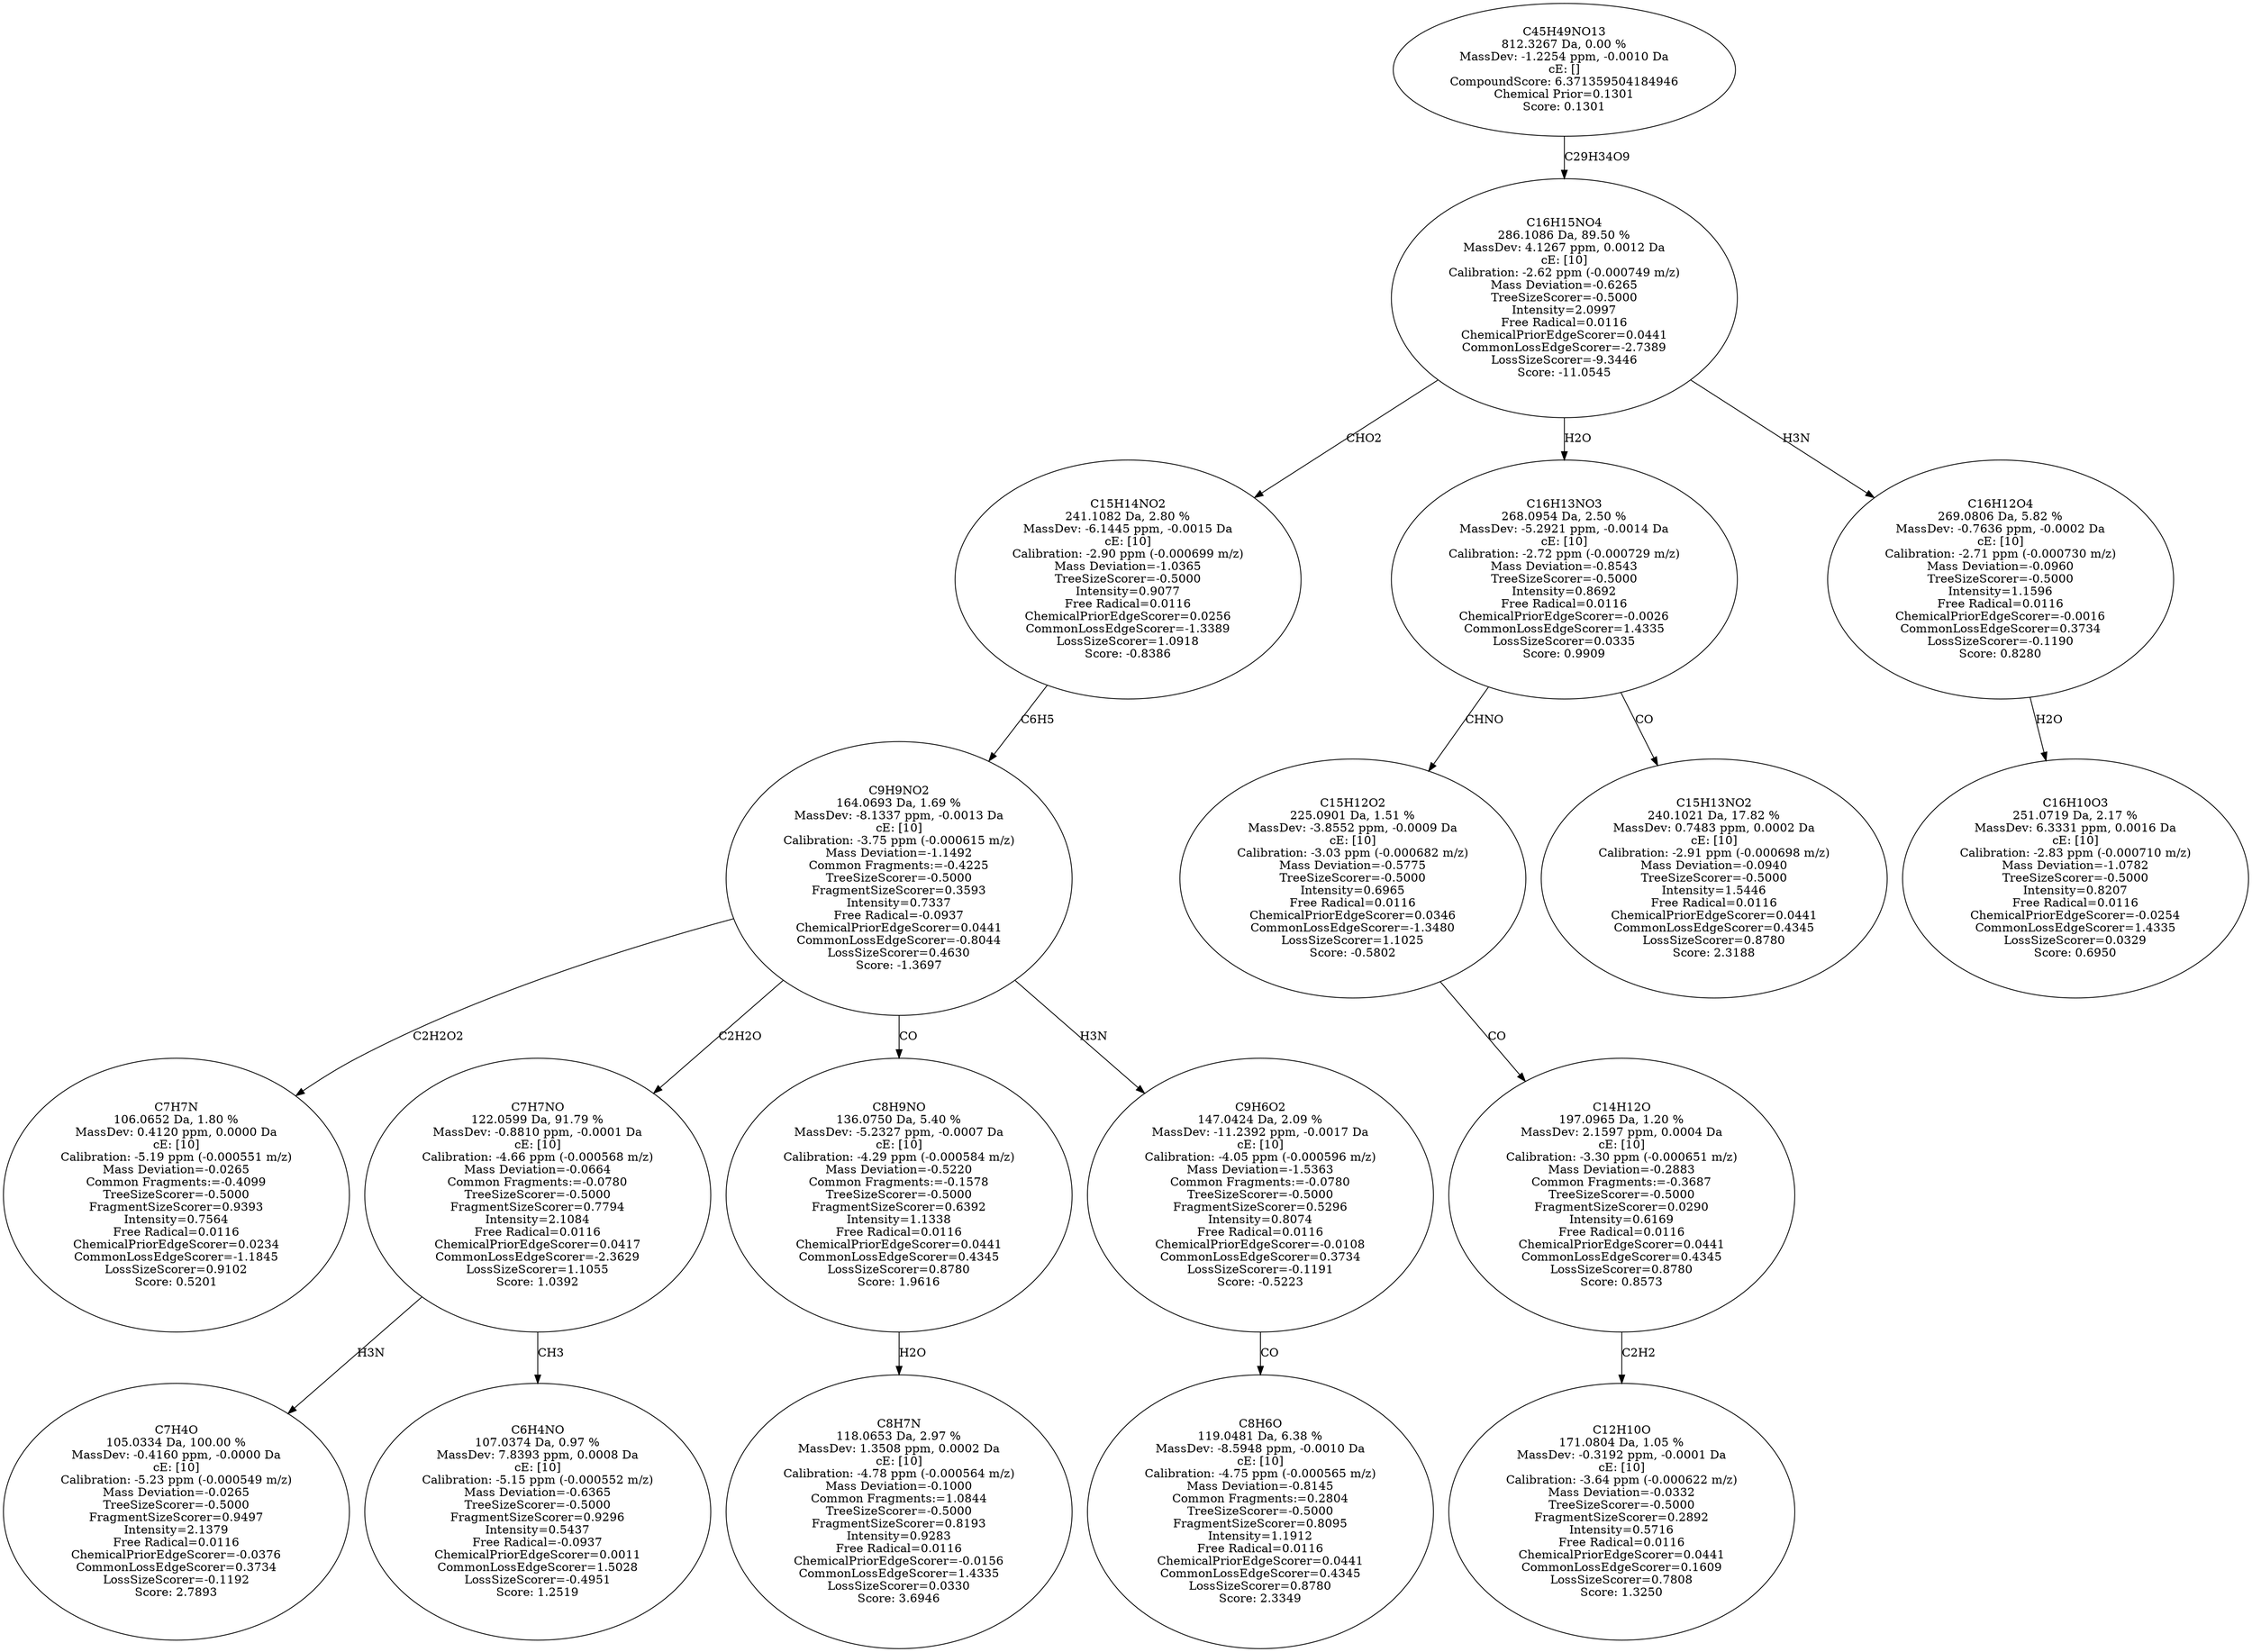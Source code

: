 strict digraph {
v1 [label="C7H7N\n106.0652 Da, 1.80 %\nMassDev: 0.4120 ppm, 0.0000 Da\ncE: [10]\nCalibration: -5.19 ppm (-0.000551 m/z)\nMass Deviation=-0.0265\nCommon Fragments:=-0.4099\nTreeSizeScorer=-0.5000\nFragmentSizeScorer=0.9393\nIntensity=0.7564\nFree Radical=0.0116\nChemicalPriorEdgeScorer=0.0234\nCommonLossEdgeScorer=-1.1845\nLossSizeScorer=0.9102\nScore: 0.5201"];
v2 [label="C7H4O\n105.0334 Da, 100.00 %\nMassDev: -0.4160 ppm, -0.0000 Da\ncE: [10]\nCalibration: -5.23 ppm (-0.000549 m/z)\nMass Deviation=-0.0265\nTreeSizeScorer=-0.5000\nFragmentSizeScorer=0.9497\nIntensity=2.1379\nFree Radical=0.0116\nChemicalPriorEdgeScorer=-0.0376\nCommonLossEdgeScorer=0.3734\nLossSizeScorer=-0.1192\nScore: 2.7893"];
v3 [label="C6H4NO\n107.0374 Da, 0.97 %\nMassDev: 7.8393 ppm, 0.0008 Da\ncE: [10]\nCalibration: -5.15 ppm (-0.000552 m/z)\nMass Deviation=-0.6365\nTreeSizeScorer=-0.5000\nFragmentSizeScorer=0.9296\nIntensity=0.5437\nFree Radical=-0.0937\nChemicalPriorEdgeScorer=0.0011\nCommonLossEdgeScorer=1.5028\nLossSizeScorer=-0.4951\nScore: 1.2519"];
v4 [label="C7H7NO\n122.0599 Da, 91.79 %\nMassDev: -0.8810 ppm, -0.0001 Da\ncE: [10]\nCalibration: -4.66 ppm (-0.000568 m/z)\nMass Deviation=-0.0664\nCommon Fragments:=-0.0780\nTreeSizeScorer=-0.5000\nFragmentSizeScorer=0.7794\nIntensity=2.1084\nFree Radical=0.0116\nChemicalPriorEdgeScorer=0.0417\nCommonLossEdgeScorer=-2.3629\nLossSizeScorer=1.1055\nScore: 1.0392"];
v5 [label="C8H7N\n118.0653 Da, 2.97 %\nMassDev: 1.3508 ppm, 0.0002 Da\ncE: [10]\nCalibration: -4.78 ppm (-0.000564 m/z)\nMass Deviation=-0.1000\nCommon Fragments:=1.0844\nTreeSizeScorer=-0.5000\nFragmentSizeScorer=0.8193\nIntensity=0.9283\nFree Radical=0.0116\nChemicalPriorEdgeScorer=-0.0156\nCommonLossEdgeScorer=1.4335\nLossSizeScorer=0.0330\nScore: 3.6946"];
v6 [label="C8H9NO\n136.0750 Da, 5.40 %\nMassDev: -5.2327 ppm, -0.0007 Da\ncE: [10]\nCalibration: -4.29 ppm (-0.000584 m/z)\nMass Deviation=-0.5220\nCommon Fragments:=-0.1578\nTreeSizeScorer=-0.5000\nFragmentSizeScorer=0.6392\nIntensity=1.1338\nFree Radical=0.0116\nChemicalPriorEdgeScorer=0.0441\nCommonLossEdgeScorer=0.4345\nLossSizeScorer=0.8780\nScore: 1.9616"];
v7 [label="C8H6O\n119.0481 Da, 6.38 %\nMassDev: -8.5948 ppm, -0.0010 Da\ncE: [10]\nCalibration: -4.75 ppm (-0.000565 m/z)\nMass Deviation=-0.8145\nCommon Fragments:=0.2804\nTreeSizeScorer=-0.5000\nFragmentSizeScorer=0.8095\nIntensity=1.1912\nFree Radical=0.0116\nChemicalPriorEdgeScorer=0.0441\nCommonLossEdgeScorer=0.4345\nLossSizeScorer=0.8780\nScore: 2.3349"];
v8 [label="C9H6O2\n147.0424 Da, 2.09 %\nMassDev: -11.2392 ppm, -0.0017 Da\ncE: [10]\nCalibration: -4.05 ppm (-0.000596 m/z)\nMass Deviation=-1.5363\nCommon Fragments:=-0.0780\nTreeSizeScorer=-0.5000\nFragmentSizeScorer=0.5296\nIntensity=0.8074\nFree Radical=0.0116\nChemicalPriorEdgeScorer=-0.0108\nCommonLossEdgeScorer=0.3734\nLossSizeScorer=-0.1191\nScore: -0.5223"];
v9 [label="C9H9NO2\n164.0693 Da, 1.69 %\nMassDev: -8.1337 ppm, -0.0013 Da\ncE: [10]\nCalibration: -3.75 ppm (-0.000615 m/z)\nMass Deviation=-1.1492\nCommon Fragments:=-0.4225\nTreeSizeScorer=-0.5000\nFragmentSizeScorer=0.3593\nIntensity=0.7337\nFree Radical=-0.0937\nChemicalPriorEdgeScorer=0.0441\nCommonLossEdgeScorer=-0.8044\nLossSizeScorer=0.4630\nScore: -1.3697"];
v10 [label="C15H14NO2\n241.1082 Da, 2.80 %\nMassDev: -6.1445 ppm, -0.0015 Da\ncE: [10]\nCalibration: -2.90 ppm (-0.000699 m/z)\nMass Deviation=-1.0365\nTreeSizeScorer=-0.5000\nIntensity=0.9077\nFree Radical=0.0116\nChemicalPriorEdgeScorer=0.0256\nCommonLossEdgeScorer=-1.3389\nLossSizeScorer=1.0918\nScore: -0.8386"];
v11 [label="C12H10O\n171.0804 Da, 1.05 %\nMassDev: -0.3192 ppm, -0.0001 Da\ncE: [10]\nCalibration: -3.64 ppm (-0.000622 m/z)\nMass Deviation=-0.0332\nTreeSizeScorer=-0.5000\nFragmentSizeScorer=0.2892\nIntensity=0.5716\nFree Radical=0.0116\nChemicalPriorEdgeScorer=0.0441\nCommonLossEdgeScorer=0.1609\nLossSizeScorer=0.7808\nScore: 1.3250"];
v12 [label="C14H12O\n197.0965 Da, 1.20 %\nMassDev: 2.1597 ppm, 0.0004 Da\ncE: [10]\nCalibration: -3.30 ppm (-0.000651 m/z)\nMass Deviation=-0.2883\nCommon Fragments:=-0.3687\nTreeSizeScorer=-0.5000\nFragmentSizeScorer=0.0290\nIntensity=0.6169\nFree Radical=0.0116\nChemicalPriorEdgeScorer=0.0441\nCommonLossEdgeScorer=0.4345\nLossSizeScorer=0.8780\nScore: 0.8573"];
v13 [label="C15H12O2\n225.0901 Da, 1.51 %\nMassDev: -3.8552 ppm, -0.0009 Da\ncE: [10]\nCalibration: -3.03 ppm (-0.000682 m/z)\nMass Deviation=-0.5775\nTreeSizeScorer=-0.5000\nIntensity=0.6965\nFree Radical=0.0116\nChemicalPriorEdgeScorer=0.0346\nCommonLossEdgeScorer=-1.3480\nLossSizeScorer=1.1025\nScore: -0.5802"];
v14 [label="C15H13NO2\n240.1021 Da, 17.82 %\nMassDev: 0.7483 ppm, 0.0002 Da\ncE: [10]\nCalibration: -2.91 ppm (-0.000698 m/z)\nMass Deviation=-0.0940\nTreeSizeScorer=-0.5000\nIntensity=1.5446\nFree Radical=0.0116\nChemicalPriorEdgeScorer=0.0441\nCommonLossEdgeScorer=0.4345\nLossSizeScorer=0.8780\nScore: 2.3188"];
v15 [label="C16H13NO3\n268.0954 Da, 2.50 %\nMassDev: -5.2921 ppm, -0.0014 Da\ncE: [10]\nCalibration: -2.72 ppm (-0.000729 m/z)\nMass Deviation=-0.8543\nTreeSizeScorer=-0.5000\nIntensity=0.8692\nFree Radical=0.0116\nChemicalPriorEdgeScorer=-0.0026\nCommonLossEdgeScorer=1.4335\nLossSizeScorer=0.0335\nScore: 0.9909"];
v16 [label="C16H10O3\n251.0719 Da, 2.17 %\nMassDev: 6.3331 ppm, 0.0016 Da\ncE: [10]\nCalibration: -2.83 ppm (-0.000710 m/z)\nMass Deviation=-1.0782\nTreeSizeScorer=-0.5000\nIntensity=0.8207\nFree Radical=0.0116\nChemicalPriorEdgeScorer=-0.0254\nCommonLossEdgeScorer=1.4335\nLossSizeScorer=0.0329\nScore: 0.6950"];
v17 [label="C16H12O4\n269.0806 Da, 5.82 %\nMassDev: -0.7636 ppm, -0.0002 Da\ncE: [10]\nCalibration: -2.71 ppm (-0.000730 m/z)\nMass Deviation=-0.0960\nTreeSizeScorer=-0.5000\nIntensity=1.1596\nFree Radical=0.0116\nChemicalPriorEdgeScorer=-0.0016\nCommonLossEdgeScorer=0.3734\nLossSizeScorer=-0.1190\nScore: 0.8280"];
v18 [label="C16H15NO4\n286.1086 Da, 89.50 %\nMassDev: 4.1267 ppm, 0.0012 Da\ncE: [10]\nCalibration: -2.62 ppm (-0.000749 m/z)\nMass Deviation=-0.6265\nTreeSizeScorer=-0.5000\nIntensity=2.0997\nFree Radical=0.0116\nChemicalPriorEdgeScorer=0.0441\nCommonLossEdgeScorer=-2.7389\nLossSizeScorer=-9.3446\nScore: -11.0545"];
v19 [label="C45H49NO13\n812.3267 Da, 0.00 %\nMassDev: -1.2254 ppm, -0.0010 Da\ncE: []\nCompoundScore: 6.371359504184946\nChemical Prior=0.1301\nScore: 0.1301"];
v9 -> v1 [label="C2H2O2"];
v4 -> v2 [label="H3N"];
v4 -> v3 [label="CH3"];
v9 -> v4 [label="C2H2O"];
v6 -> v5 [label="H2O"];
v9 -> v6 [label="CO"];
v8 -> v7 [label="CO"];
v9 -> v8 [label="H3N"];
v10 -> v9 [label="C6H5"];
v18 -> v10 [label="CHO2"];
v12 -> v11 [label="C2H2"];
v13 -> v12 [label="CO"];
v15 -> v13 [label="CHNO"];
v15 -> v14 [label="CO"];
v18 -> v15 [label="H2O"];
v17 -> v16 [label="H2O"];
v18 -> v17 [label="H3N"];
v19 -> v18 [label="C29H34O9"];
}